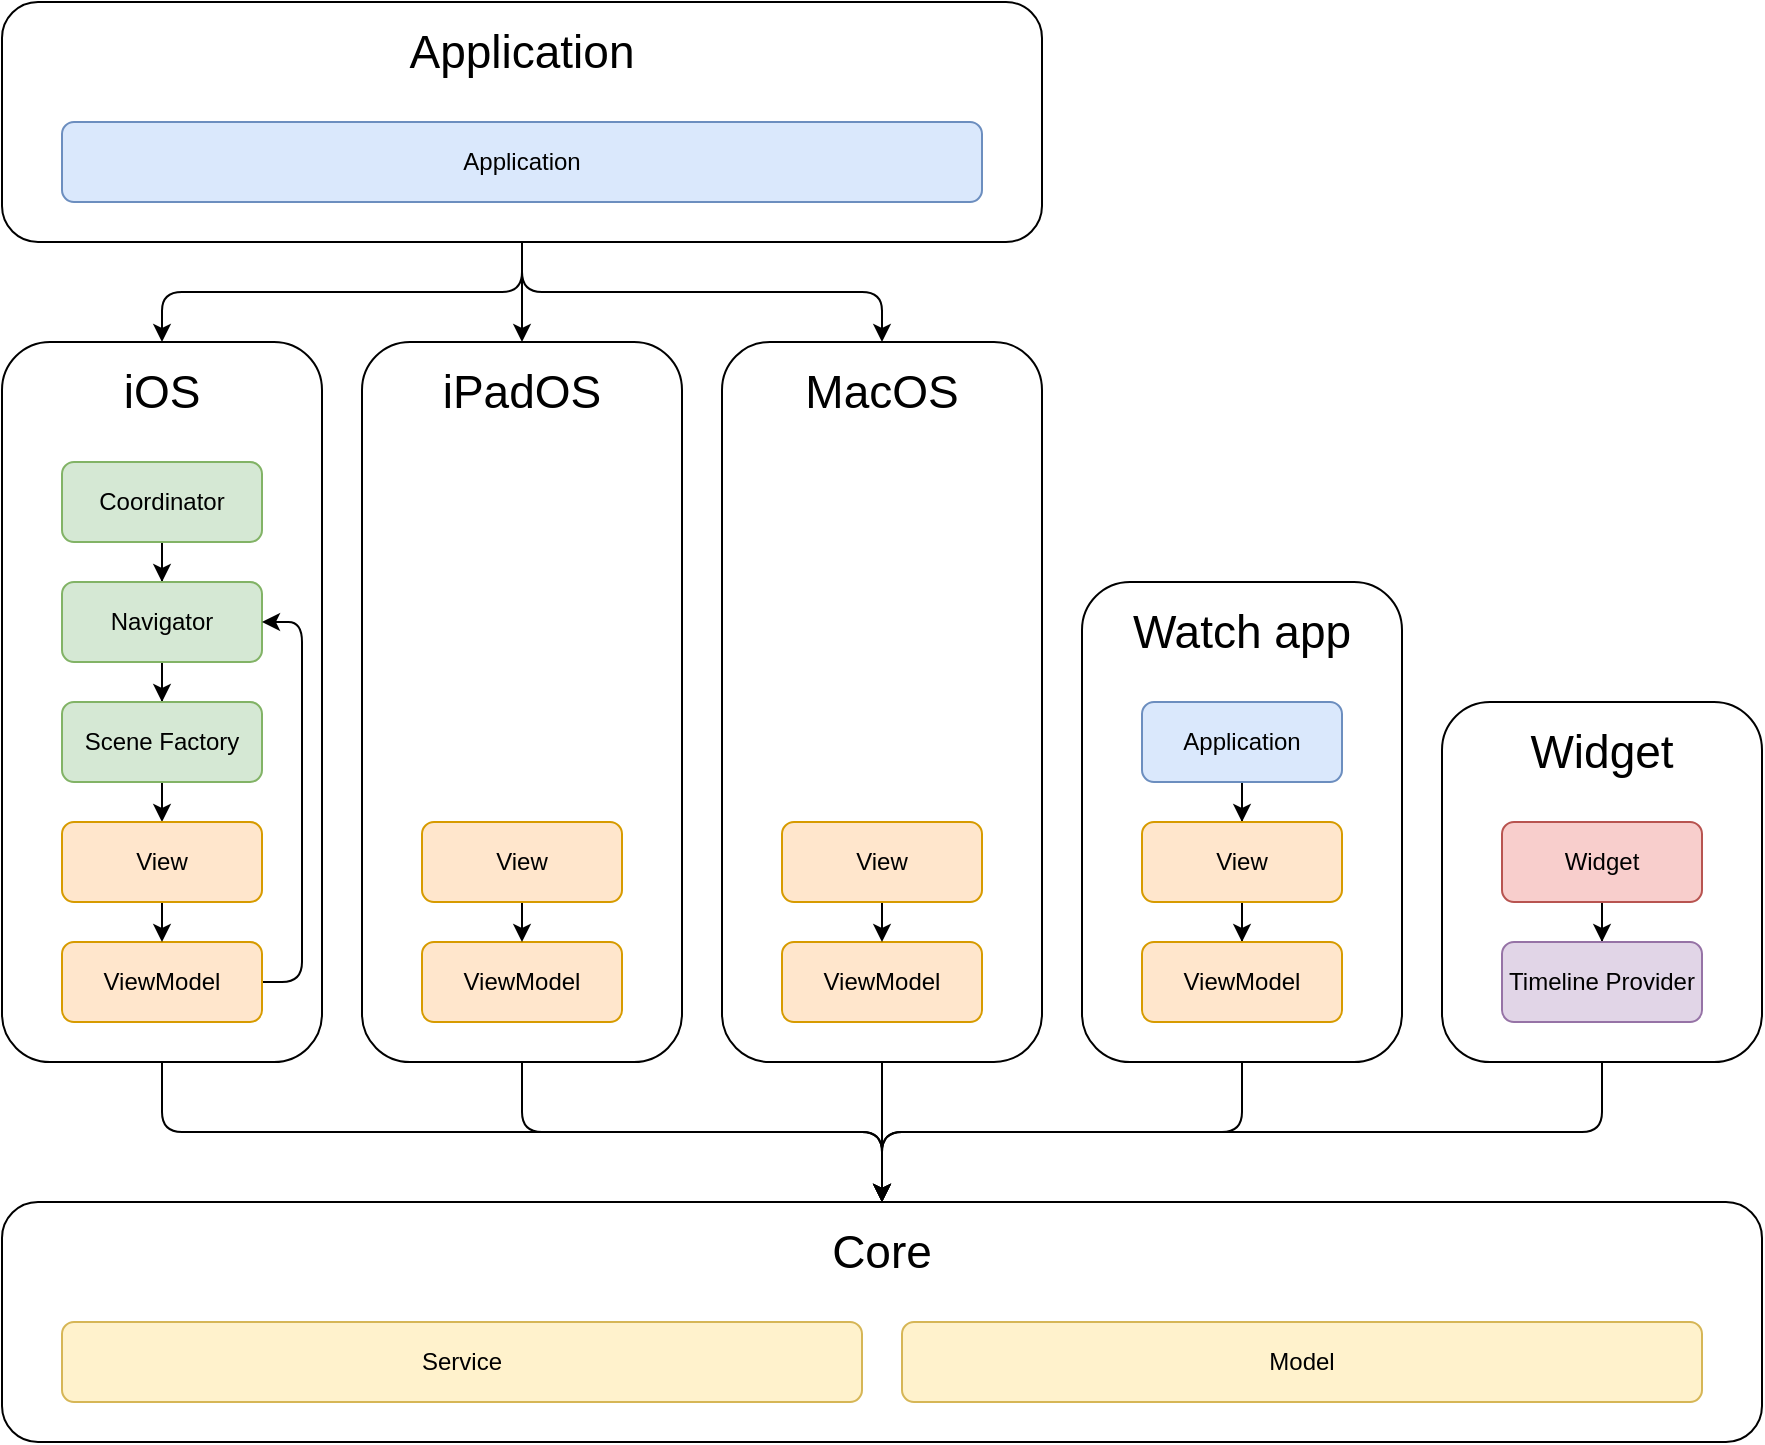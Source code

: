 <mxfile version="24.7.6">
  <diagram name="1 oldal" id="KdIXGfYalOhUa_dOvi26">
    <mxGraphModel dx="795" dy="542" grid="1" gridSize="10" guides="1" tooltips="1" connect="1" arrows="1" fold="1" page="1" pageScale="1" pageWidth="827" pageHeight="1169" math="0" shadow="0">
      <root>
        <mxCell id="0" />
        <mxCell id="1" parent="0" />
        <mxCell id="fzBN62UO4oejhAgNgZJR-3" value="" style="rounded=1;whiteSpace=wrap;html=1;fillColor=none;" parent="1" vertex="1">
          <mxGeometry x="20" y="530" width="160" height="360" as="geometry" />
        </mxCell>
        <mxCell id="fzBN62UO4oejhAgNgZJR-62" style="edgeStyle=orthogonalEdgeStyle;rounded=1;orthogonalLoop=1;jettySize=auto;html=1;entryX=0.5;entryY=0;entryDx=0;entryDy=0;curved=0;" parent="1" source="fzBN62UO4oejhAgNgZJR-60" target="fzBN62UO4oejhAgNgZJR-3" edge="1">
          <mxGeometry relative="1" as="geometry" />
        </mxCell>
        <mxCell id="fzBN62UO4oejhAgNgZJR-63" style="edgeStyle=orthogonalEdgeStyle;rounded=1;orthogonalLoop=1;jettySize=auto;html=1;exitX=0.5;exitY=1;exitDx=0;exitDy=0;entryX=0.5;entryY=0;entryDx=0;entryDy=0;curved=0;" parent="1" source="fzBN62UO4oejhAgNgZJR-60" target="fzBN62UO4oejhAgNgZJR-6" edge="1">
          <mxGeometry relative="1" as="geometry" />
        </mxCell>
        <mxCell id="fzBN62UO4oejhAgNgZJR-64" style="edgeStyle=orthogonalEdgeStyle;rounded=1;orthogonalLoop=1;jettySize=auto;html=1;exitX=0.5;exitY=1;exitDx=0;exitDy=0;entryX=0.5;entryY=0;entryDx=0;entryDy=0;curved=0;" parent="1" source="fzBN62UO4oejhAgNgZJR-60" target="fzBN62UO4oejhAgNgZJR-17" edge="1">
          <mxGeometry relative="1" as="geometry" />
        </mxCell>
        <mxCell id="fzBN62UO4oejhAgNgZJR-60" value="" style="rounded=1;whiteSpace=wrap;html=1;fillColor=none;" parent="1" vertex="1">
          <mxGeometry x="20" y="360" width="520" height="120" as="geometry" />
        </mxCell>
        <mxCell id="UooaaY11Q18-pTHyj7YI-29" value="Application" style="text;html=1;strokeColor=none;fillColor=none;align=center;verticalAlign=middle;whiteSpace=wrap;rounded=0;fontSize=23;" parent="1" vertex="1">
          <mxGeometry x="220" y="370" width="120" height="30" as="geometry" />
        </mxCell>
        <mxCell id="UooaaY11Q18-pTHyj7YI-1" value="Application" style="rounded=1;whiteSpace=wrap;html=1;fillColor=#dae8fc;strokeColor=#6c8ebf;" parent="1" vertex="1">
          <mxGeometry x="50" y="420" width="460" height="40" as="geometry" />
        </mxCell>
        <mxCell id="fzBN62UO4oejhAgNgZJR-71" style="edgeStyle=orthogonalEdgeStyle;rounded=1;orthogonalLoop=1;jettySize=auto;html=1;exitX=0.5;exitY=1;exitDx=0;exitDy=0;entryX=0.5;entryY=0;entryDx=0;entryDy=0;curved=0;" parent="1" source="fzBN62UO4oejhAgNgZJR-3" target="fzBN62UO4oejhAgNgZJR-1" edge="1">
          <mxGeometry relative="1" as="geometry" />
        </mxCell>
        <mxCell id="fzBN62UO4oejhAgNgZJR-74" style="edgeStyle=orthogonalEdgeStyle;rounded=1;orthogonalLoop=1;jettySize=auto;html=1;entryX=0.5;entryY=0;entryDx=0;entryDy=0;curved=0;" parent="1" source="UooaaY11Q18-pTHyj7YI-26" target="fzBN62UO4oejhAgNgZJR-1" edge="1">
          <mxGeometry relative="1" as="geometry" />
        </mxCell>
        <mxCell id="fzBN62UO4oejhAgNgZJR-75" style="edgeStyle=orthogonalEdgeStyle;rounded=1;orthogonalLoop=1;jettySize=auto;html=1;entryX=0.5;entryY=0;entryDx=0;entryDy=0;curved=0;" parent="1" source="fzBN62UO4oejhAgNgZJR-17" target="fzBN62UO4oejhAgNgZJR-1" edge="1">
          <mxGeometry relative="1" as="geometry" />
        </mxCell>
        <mxCell id="fzBN62UO4oejhAgNgZJR-76" style="edgeStyle=orthogonalEdgeStyle;rounded=1;orthogonalLoop=1;jettySize=auto;html=1;entryX=0.5;entryY=0;entryDx=0;entryDy=0;curved=0;" parent="1" source="fzBN62UO4oejhAgNgZJR-6" target="fzBN62UO4oejhAgNgZJR-1" edge="1">
          <mxGeometry relative="1" as="geometry" />
        </mxCell>
        <mxCell id="fzBN62UO4oejhAgNgZJR-80" style="edgeStyle=orthogonalEdgeStyle;rounded=1;orthogonalLoop=1;jettySize=auto;html=1;entryX=0.5;entryY=0;entryDx=0;entryDy=0;curved=0;" parent="1" source="5_Yaha5WO8GoKf-d1Jsj-4" target="fzBN62UO4oejhAgNgZJR-1" edge="1">
          <mxGeometry relative="1" as="geometry" />
        </mxCell>
        <mxCell id="fzBN62UO4oejhAgNgZJR-6" value="" style="rounded=1;whiteSpace=wrap;html=1;fillColor=none;" parent="1" vertex="1">
          <mxGeometry x="200" y="530" width="160" height="360" as="geometry" />
        </mxCell>
        <mxCell id="fzBN62UO4oejhAgNgZJR-57" value="iPadOS" style="text;html=1;strokeColor=none;fillColor=none;align=center;verticalAlign=middle;whiteSpace=wrap;rounded=0;fontSize=23;" parent="1" vertex="1">
          <mxGeometry x="235" y="540" width="90" height="30" as="geometry" />
        </mxCell>
        <mxCell id="fzBN62UO4oejhAgNgZJR-7" style="edgeStyle=orthogonalEdgeStyle;rounded=0;orthogonalLoop=1;jettySize=auto;html=1;" parent="1" edge="1">
          <mxGeometry relative="1" as="geometry">
            <mxPoint x="280" y="630" as="sourcePoint" />
          </mxGeometry>
        </mxCell>
        <mxCell id="fzBN62UO4oejhAgNgZJR-9" style="edgeStyle=orthogonalEdgeStyle;rounded=0;orthogonalLoop=1;jettySize=auto;html=1;" parent="1" edge="1">
          <mxGeometry relative="1" as="geometry">
            <mxPoint x="280" y="690" as="sourcePoint" />
          </mxGeometry>
        </mxCell>
        <mxCell id="fzBN62UO4oejhAgNgZJR-14" value="ViewModel" style="rounded=1;whiteSpace=wrap;html=1;fillColor=#ffe6cc;strokeColor=#d79b00;" parent="1" vertex="1">
          <mxGeometry x="230" y="830" width="100" height="40" as="geometry" />
        </mxCell>
        <mxCell id="fzBN62UO4oejhAgNgZJR-15" style="edgeStyle=orthogonalEdgeStyle;rounded=1;orthogonalLoop=1;jettySize=auto;html=1;curved=0;entryX=0.5;entryY=0;entryDx=0;entryDy=0;exitX=0.5;exitY=1;exitDx=0;exitDy=0;" parent="1" source="fzBN62UO4oejhAgNgZJR-16" target="fzBN62UO4oejhAgNgZJR-14" edge="1">
          <mxGeometry relative="1" as="geometry">
            <mxPoint x="280" y="820" as="targetPoint" />
            <Array as="points">
              <mxPoint x="280" y="810" />
              <mxPoint x="280" y="810" />
            </Array>
          </mxGeometry>
        </mxCell>
        <mxCell id="fzBN62UO4oejhAgNgZJR-16" value="View" style="rounded=1;whiteSpace=wrap;html=1;fillColor=#ffe6cc;strokeColor=#d79b00;" parent="1" vertex="1">
          <mxGeometry x="230" y="770" width="100" height="40" as="geometry" />
        </mxCell>
        <mxCell id="fzBN62UO4oejhAgNgZJR-56" value="iOS" style="text;html=1;strokeColor=none;fillColor=none;align=center;verticalAlign=middle;whiteSpace=wrap;rounded=0;fontSize=23;" parent="1" vertex="1">
          <mxGeometry x="70" y="540" width="60" height="30" as="geometry" />
        </mxCell>
        <mxCell id="UooaaY11Q18-pTHyj7YI-13" style="edgeStyle=orthogonalEdgeStyle;rounded=0;orthogonalLoop=1;jettySize=auto;html=1;" parent="1" source="UooaaY11Q18-pTHyj7YI-2" target="UooaaY11Q18-pTHyj7YI-3" edge="1">
          <mxGeometry relative="1" as="geometry" />
        </mxCell>
        <mxCell id="UooaaY11Q18-pTHyj7YI-2" value="Coordinator" style="rounded=1;whiteSpace=wrap;html=1;fillColor=#d5e8d4;strokeColor=#82b366;" parent="1" vertex="1">
          <mxGeometry x="50" y="590" width="100" height="40" as="geometry" />
        </mxCell>
        <mxCell id="UooaaY11Q18-pTHyj7YI-14" style="edgeStyle=orthogonalEdgeStyle;rounded=0;orthogonalLoop=1;jettySize=auto;html=1;" parent="1" source="UooaaY11Q18-pTHyj7YI-3" target="UooaaY11Q18-pTHyj7YI-4" edge="1">
          <mxGeometry relative="1" as="geometry" />
        </mxCell>
        <mxCell id="UooaaY11Q18-pTHyj7YI-15" style="edgeStyle=orthogonalEdgeStyle;rounded=0;orthogonalLoop=1;jettySize=auto;html=1;exitX=0.5;exitY=1;exitDx=0;exitDy=0;entryX=0.5;entryY=0;entryDx=0;entryDy=0;" parent="1" source="UooaaY11Q18-pTHyj7YI-4" target="UooaaY11Q18-pTHyj7YI-7" edge="1">
          <mxGeometry relative="1" as="geometry">
            <Array as="points" />
            <mxPoint x="100" y="690" as="sourcePoint" />
          </mxGeometry>
        </mxCell>
        <mxCell id="UooaaY11Q18-pTHyj7YI-3" value="Navigator" style="rounded=1;whiteSpace=wrap;html=1;fillColor=#d5e8d4;strokeColor=#82b366;" parent="1" vertex="1">
          <mxGeometry x="50" y="650" width="100" height="40" as="geometry" />
        </mxCell>
        <mxCell id="UooaaY11Q18-pTHyj7YI-4" value="Scene Factory" style="rounded=1;whiteSpace=wrap;html=1;fillColor=#d5e8d4;strokeColor=#82b366;" parent="1" vertex="1">
          <mxGeometry x="50" y="710" width="100" height="40" as="geometry" />
        </mxCell>
        <mxCell id="UooaaY11Q18-pTHyj7YI-35" style="edgeStyle=orthogonalEdgeStyle;rounded=1;orthogonalLoop=1;jettySize=auto;html=1;startArrow=none;startFill=0;exitX=1;exitY=0.5;exitDx=0;exitDy=0;endArrow=classic;endFill=1;movable=1;resizable=1;rotatable=1;deletable=1;editable=1;locked=0;connectable=1;flowAnimation=0;" parent="1" source="UooaaY11Q18-pTHyj7YI-5" target="UooaaY11Q18-pTHyj7YI-3" edge="1">
          <mxGeometry relative="1" as="geometry">
            <Array as="points">
              <mxPoint x="170" y="850" />
              <mxPoint x="170" y="670" />
            </Array>
          </mxGeometry>
        </mxCell>
        <mxCell id="UooaaY11Q18-pTHyj7YI-5" value="ViewModel" style="rounded=1;whiteSpace=wrap;html=1;fillColor=#ffe6cc;strokeColor=#d79b00;" parent="1" vertex="1">
          <mxGeometry x="50" y="830" width="100" height="40" as="geometry" />
        </mxCell>
        <mxCell id="UooaaY11Q18-pTHyj7YI-16" style="edgeStyle=orthogonalEdgeStyle;rounded=1;orthogonalLoop=1;jettySize=auto;html=1;curved=0;entryX=0.5;entryY=0;entryDx=0;entryDy=0;exitX=0.5;exitY=1;exitDx=0;exitDy=0;" parent="1" source="UooaaY11Q18-pTHyj7YI-7" target="UooaaY11Q18-pTHyj7YI-5" edge="1">
          <mxGeometry relative="1" as="geometry">
            <mxPoint x="100" y="820" as="targetPoint" />
            <Array as="points">
              <mxPoint x="100" y="810" />
              <mxPoint x="100" y="810" />
            </Array>
          </mxGeometry>
        </mxCell>
        <mxCell id="UooaaY11Q18-pTHyj7YI-7" value="View" style="rounded=1;whiteSpace=wrap;html=1;fillColor=#ffe6cc;strokeColor=#d79b00;" parent="1" vertex="1">
          <mxGeometry x="50" y="770" width="100" height="40" as="geometry" />
        </mxCell>
        <mxCell id="fzBN62UO4oejhAgNgZJR-17" value="" style="rounded=1;whiteSpace=wrap;html=1;fillColor=none;" parent="1" vertex="1">
          <mxGeometry x="380" y="530" width="160" height="360" as="geometry" />
        </mxCell>
        <mxCell id="fzBN62UO4oejhAgNgZJR-59" value="MacOS" style="text;html=1;strokeColor=none;fillColor=none;align=center;verticalAlign=middle;whiteSpace=wrap;rounded=0;fontSize=23;" parent="1" vertex="1">
          <mxGeometry x="415" y="540" width="90" height="30" as="geometry" />
        </mxCell>
        <mxCell id="fzBN62UO4oejhAgNgZJR-18" style="edgeStyle=orthogonalEdgeStyle;rounded=0;orthogonalLoop=1;jettySize=auto;html=1;" parent="1" edge="1">
          <mxGeometry relative="1" as="geometry">
            <mxPoint x="460" y="630" as="sourcePoint" />
          </mxGeometry>
        </mxCell>
        <mxCell id="fzBN62UO4oejhAgNgZJR-20" style="edgeStyle=orthogonalEdgeStyle;rounded=0;orthogonalLoop=1;jettySize=auto;html=1;" parent="1" edge="1">
          <mxGeometry relative="1" as="geometry">
            <mxPoint x="460" y="690" as="sourcePoint" />
          </mxGeometry>
        </mxCell>
        <mxCell id="fzBN62UO4oejhAgNgZJR-25" value="ViewModel" style="rounded=1;whiteSpace=wrap;html=1;fillColor=#ffe6cc;strokeColor=#d79b00;" parent="1" vertex="1">
          <mxGeometry x="410" y="830" width="100" height="40" as="geometry" />
        </mxCell>
        <mxCell id="fzBN62UO4oejhAgNgZJR-26" style="edgeStyle=orthogonalEdgeStyle;rounded=1;orthogonalLoop=1;jettySize=auto;html=1;curved=0;entryX=0.5;entryY=0;entryDx=0;entryDy=0;exitX=0.5;exitY=1;exitDx=0;exitDy=0;" parent="1" source="fzBN62UO4oejhAgNgZJR-27" target="fzBN62UO4oejhAgNgZJR-25" edge="1">
          <mxGeometry relative="1" as="geometry">
            <mxPoint x="460" y="820" as="targetPoint" />
            <Array as="points">
              <mxPoint x="460" y="810" />
              <mxPoint x="460" y="810" />
            </Array>
          </mxGeometry>
        </mxCell>
        <mxCell id="fzBN62UO4oejhAgNgZJR-27" value="View" style="rounded=1;whiteSpace=wrap;html=1;fillColor=#ffe6cc;strokeColor=#d79b00;" parent="1" vertex="1">
          <mxGeometry x="410" y="770" width="100" height="40" as="geometry" />
        </mxCell>
        <mxCell id="5_Yaha5WO8GoKf-d1Jsj-4" value="&lt;span style=&quot;caret-color: rgba(0, 0, 0, 0); color: rgba(0, 0, 0, 0); font-family: monospace; font-size: 0px; text-align: start; white-space: nowrap;&quot;&gt;%3CmxGraphModel%3E%3Croot%3E%3CmxCell%20id%3D%220%22%2F%3E%3CmxCell%20id%3D%221%22%20parent%3D%220%22%2F%3E%3CmxCell%20id%3D%222%22%20value%3D%22%22%20style%3D%22rounded%3D1%3BwhiteSpace%3Dwrap%3Bhtml%3D1%3BfillColor%3Dnone%3B%22%20vertex%3D%221%22%20parent%3D%221%22%3E%3CmxGeometry%20x%3D%22220%22%20y%3D%22540%22%20width%3D%22160%22%20height%3D%22320%22%20as%3D%22geometry%22%2F%3E%3C%2FmxCell%3E%3CmxCell%20id%3D%223%22%20style%3D%22edgeStyle%3DorthogonalEdgeStyle%3Brounded%3D0%3BorthogonalLoop%3D1%3BjettySize%3Dauto%3Bhtml%3D1%3B%22%20edge%3D%221%22%20source%3D%224%22%20target%3D%227%22%20parent%3D%221%22%3E%3CmxGeometry%20relative%3D%221%22%20as%3D%22geometry%22%2F%3E%3C%2FmxCell%3E%3CmxCell%20id%3D%224%22%20value%3D%22Coordinator%22%20style%3D%22rounded%3D1%3BwhiteSpace%3Dwrap%3Bhtml%3D1%3BfillColor%3D%23d5e8d4%3BstrokeColor%3D%2382b366%3B%22%20vertex%3D%221%22%20parent%3D%221%22%3E%3CmxGeometry%20x%3D%22250%22%20y%3D%22560%22%20width%3D%22100%22%20height%3D%2240%22%20as%3D%22geometry%22%2F%3E%3C%2FmxCell%3E%3CmxCell%20id%3D%225%22%20style%3D%22edgeStyle%3DorthogonalEdgeStyle%3Brounded%3D0%3BorthogonalLoop%3D1%3BjettySize%3Dauto%3Bhtml%3D1%3B%22%20edge%3D%221%22%20source%3D%227%22%20target%3D%228%22%20parent%3D%221%22%3E%3CmxGeometry%20relative%3D%221%22%20as%3D%22geometry%22%2F%3E%3C%2FmxCell%3E%3CmxCell%20id%3D%226%22%20style%3D%22edgeStyle%3DorthogonalEdgeStyle%3Brounded%3D0%3BorthogonalLoop%3D1%3BjettySize%3Dauto%3Bhtml%3D1%3BexitX%3D0.5%3BexitY%3D1%3BexitDx%3D0%3BexitDy%3D0%3BentryX%3D0.5%3BentryY%3D0%3BentryDx%3D0%3BentryDy%3D0%3B%22%20edge%3D%221%22%20source%3D%228%22%20target%3D%2212%22%20parent%3D%221%22%3E%3CmxGeometry%20relative%3D%221%22%20as%3D%22geometry%22%3E%3CArray%20as%3D%22points%22%2F%3E%3CmxPoint%20x%3D%22300%22%20y%3D%22660%22%20as%3D%22sourcePoint%22%2F%3E%3C%2FmxGeometry%3E%3C%2FmxCell%3E%3CmxCell%20id%3D%227%22%20value%3D%22Navigator%22%20style%3D%22rounded%3D1%3BwhiteSpace%3Dwrap%3Bhtml%3D1%3BfillColor%3D%23d5e8d4%3BstrokeColor%3D%2382b366%3B%22%20vertex%3D%221%22%20parent%3D%221%22%3E%3CmxGeometry%20x%3D%22250%22%20y%3D%22620%22%20width%3D%22100%22%20height%3D%2240%22%20as%3D%22geometry%22%2F%3E%3C%2FmxCell%3E%3CmxCell%20id%3D%228%22%20value%3D%22Scene%20Factory%22%20style%3D%22rounded%3D1%3BwhiteSpace%3Dwrap%3Bhtml%3D1%3BfillColor%3D%23d5e8d4%3BstrokeColor%3D%2382b366%3B%22%20vertex%3D%221%22%20parent%3D%221%22%3E%3CmxGeometry%20x%3D%22250%22%20y%3D%22680%22%20width%3D%22100%22%20height%3D%2240%22%20as%3D%22geometry%22%2F%3E%3C%2FmxCell%3E%3CmxCell%20id%3D%229%22%20style%3D%22edgeStyle%3DorthogonalEdgeStyle%3Brounded%3D1%3BorthogonalLoop%3D1%3BjettySize%3Dauto%3Bhtml%3D1%3BstartArrow%3Dnone%3BstartFill%3D0%3BexitX%3D1%3BexitY%3D0.5%3BexitDx%3D0%3BexitDy%3D0%3BendArrow%3Dclassic%3BendFill%3D1%3Bmovable%3D1%3Bresizable%3D1%3Brotatable%3D1%3Bdeletable%3D1%3Beditable%3D1%3Blocked%3D0%3Bconnectable%3D1%3BflowAnimation%3D0%3B%22%20edge%3D%221%22%20source%3D%2210%22%20target%3D%227%22%20parent%3D%221%22%3E%3CmxGeometry%20relative%3D%221%22%20as%3D%22geometry%22%3E%3CArray%20as%3D%22points%22%3E%3CmxPoint%20x%3D%22370%22%20y%3D%22820%22%2F%3E%3CmxPoint%20x%3D%22370%22%20y%3D%22640%22%2F%3E%3C%2FArray%3E%3C%2FmxGeometry%3E%3C%2FmxCell%3E%3CmxCell%20id%3D%2210%22%20value%3D%22ViewModel%22%20style%3D%22rounded%3D1%3BwhiteSpace%3Dwrap%3Bhtml%3D1%3BfillColor%3D%23ffe6cc%3BstrokeColor%3D%23d79b00%3B%22%20vertex%3D%221%22%20parent%3D%221%22%3E%3CmxGeometry%20x%3D%22250%22%20y%3D%22800%22%20width%3D%22100%22%20height%3D%2240%22%20as%3D%22geometry%22%2F%3E%3C%2FmxCell%3E%3CmxCell%20id%3D%2211%22%20style%3D%22edgeStyle%3DorthogonalEdgeStyle%3Brounded%3D1%3BorthogonalLoop%3D1%3BjettySize%3Dauto%3Bhtml%3D1%3Bcurved%3D0%3BentryX%3D0.5%3BentryY%3D0%3BentryDx%3D0%3BentryDy%3D0%3BexitX%3D0.5%3BexitY%3D1%3BexitDx%3D0%3BexitDy%3D0%3B%22%20edge%3D%221%22%20source%3D%2212%22%20target%3D%2210%22%20parent%3D%221%22%3E%3CmxGeometry%20relative%3D%221%22%20as%3D%22geometry%22%3E%3CmxPoint%20x%3D%22300%22%20y%3D%22790%22%20as%3D%22targetPoint%22%2F%3E%3CArray%20as%3D%22points%22%3E%3CmxPoint%20x%3D%22300%22%20y%3D%22780%22%2F%3E%3CmxPoint%20x%3D%22300%22%20y%3D%22780%22%2F%3E%3C%2FArray%3E%3C%2FmxGeometry%3E%3C%2FmxCell%3E%3CmxCell%20id%3D%2212%22%20value%3D%22View%22%20style%3D%22rounded%3D1%3BwhiteSpace%3Dwrap%3Bhtml%3D1%3BfillColor%3D%23ffe6cc%3BstrokeColor%3D%23d79b00%3B%22%20vertex%3D%221%22%20parent%3D%221%22%3E%3CmxGeometry%20x%3D%22250%22%20y%3D%22740%22%20width%3D%22100%22%20height%3D%2240%22%20as%3D%22geometry%22%2F%3E%3C%2FmxCell%3E%3C%2Froot%3E%3C%2FmxGraphModel%3E&lt;/span&gt;" style="rounded=1;whiteSpace=wrap;html=1;fillColor=none;" parent="1" vertex="1">
          <mxGeometry x="560" y="650" width="160" height="240" as="geometry" />
        </mxCell>
        <mxCell id="5_Yaha5WO8GoKf-d1Jsj-1" style="edgeStyle=orthogonalEdgeStyle;rounded=0;orthogonalLoop=1;jettySize=auto;html=1;entryX=0.5;entryY=0;entryDx=0;entryDy=0;" parent="1" source="5_Yaha5WO8GoKf-d1Jsj-2" target="5_Yaha5WO8GoKf-d1Jsj-3" edge="1">
          <mxGeometry relative="1" as="geometry" />
        </mxCell>
        <mxCell id="5_Yaha5WO8GoKf-d1Jsj-2" value="Application" style="rounded=1;whiteSpace=wrap;html=1;fillColor=#dae8fc;strokeColor=#6c8ebf;" parent="1" vertex="1">
          <mxGeometry x="590" y="710" width="100" height="40" as="geometry" />
        </mxCell>
        <mxCell id="5_Yaha5WO8GoKf-d1Jsj-8" style="edgeStyle=orthogonalEdgeStyle;rounded=0;orthogonalLoop=1;jettySize=auto;html=1;" parent="1" source="5_Yaha5WO8GoKf-d1Jsj-3" target="5_Yaha5WO8GoKf-d1Jsj-7" edge="1">
          <mxGeometry relative="1" as="geometry" />
        </mxCell>
        <mxCell id="5_Yaha5WO8GoKf-d1Jsj-3" value="View" style="rounded=1;whiteSpace=wrap;html=1;fillColor=#ffe6cc;strokeColor=#d79b00;" parent="1" vertex="1">
          <mxGeometry x="590" y="770" width="100" height="40" as="geometry" />
        </mxCell>
        <mxCell id="5_Yaha5WO8GoKf-d1Jsj-5" value="Watch app" style="text;html=1;strokeColor=none;fillColor=none;align=center;verticalAlign=middle;whiteSpace=wrap;rounded=0;fontSize=23;" parent="1" vertex="1">
          <mxGeometry x="580" y="660" width="120" height="30" as="geometry" />
        </mxCell>
        <mxCell id="5_Yaha5WO8GoKf-d1Jsj-7" value="ViewModel" style="rounded=1;whiteSpace=wrap;html=1;fillColor=#ffe6cc;strokeColor=#d79b00;" parent="1" vertex="1">
          <mxGeometry x="590" y="830" width="100" height="40" as="geometry" />
        </mxCell>
        <mxCell id="UooaaY11Q18-pTHyj7YI-26" value="" style="rounded=1;whiteSpace=wrap;html=1;fillColor=none;" parent="1" vertex="1">
          <mxGeometry x="740" y="710" width="160" height="180" as="geometry" />
        </mxCell>
        <mxCell id="UooaaY11Q18-pTHyj7YI-22" style="edgeStyle=orthogonalEdgeStyle;rounded=0;orthogonalLoop=1;jettySize=auto;html=1;entryX=0.5;entryY=0;entryDx=0;entryDy=0;" parent="1" source="UooaaY11Q18-pTHyj7YI-10" target="UooaaY11Q18-pTHyj7YI-11" edge="1">
          <mxGeometry relative="1" as="geometry" />
        </mxCell>
        <mxCell id="UooaaY11Q18-pTHyj7YI-10" value="Widget" style="rounded=1;whiteSpace=wrap;html=1;fillColor=#f8cecc;strokeColor=#b85450;" parent="1" vertex="1">
          <mxGeometry x="770" y="770" width="100" height="40" as="geometry" />
        </mxCell>
        <mxCell id="UooaaY11Q18-pTHyj7YI-11" value="Timeline Provider" style="rounded=1;whiteSpace=wrap;html=1;fillColor=#e1d5e7;strokeColor=#9673a6;" parent="1" vertex="1">
          <mxGeometry x="770" y="830" width="100" height="40" as="geometry" />
        </mxCell>
        <mxCell id="UooaaY11Q18-pTHyj7YI-28" value="Widget" style="text;html=1;strokeColor=none;fillColor=none;align=center;verticalAlign=middle;whiteSpace=wrap;rounded=0;fontSize=23;" parent="1" vertex="1">
          <mxGeometry x="780" y="720" width="80" height="30" as="geometry" />
        </mxCell>
        <mxCell id="fzBN62UO4oejhAgNgZJR-1" value="" style="rounded=1;whiteSpace=wrap;html=1;fillColor=none;" parent="1" vertex="1">
          <mxGeometry x="20" y="960" width="880" height="120" as="geometry" />
        </mxCell>
        <mxCell id="UooaaY11Q18-pTHyj7YI-8" value="Model" style="rounded=1;whiteSpace=wrap;html=1;fillColor=#fff2cc;strokeColor=#d6b656;" parent="1" vertex="1">
          <mxGeometry x="470" y="1020" width="400" height="40" as="geometry" />
        </mxCell>
        <mxCell id="UooaaY11Q18-pTHyj7YI-9" value="Service" style="rounded=1;whiteSpace=wrap;html=1;fillColor=#fff2cc;strokeColor=#d6b656;" parent="1" vertex="1">
          <mxGeometry x="50" y="1020" width="400" height="40" as="geometry" />
        </mxCell>
        <mxCell id="fzBN62UO4oejhAgNgZJR-2" value="Core" style="text;html=1;strokeColor=none;fillColor=none;align=center;verticalAlign=middle;whiteSpace=wrap;rounded=0;fontSize=23;" parent="1" vertex="1">
          <mxGeometry x="430" y="970" width="60" height="30" as="geometry" />
        </mxCell>
      </root>
    </mxGraphModel>
  </diagram>
</mxfile>
